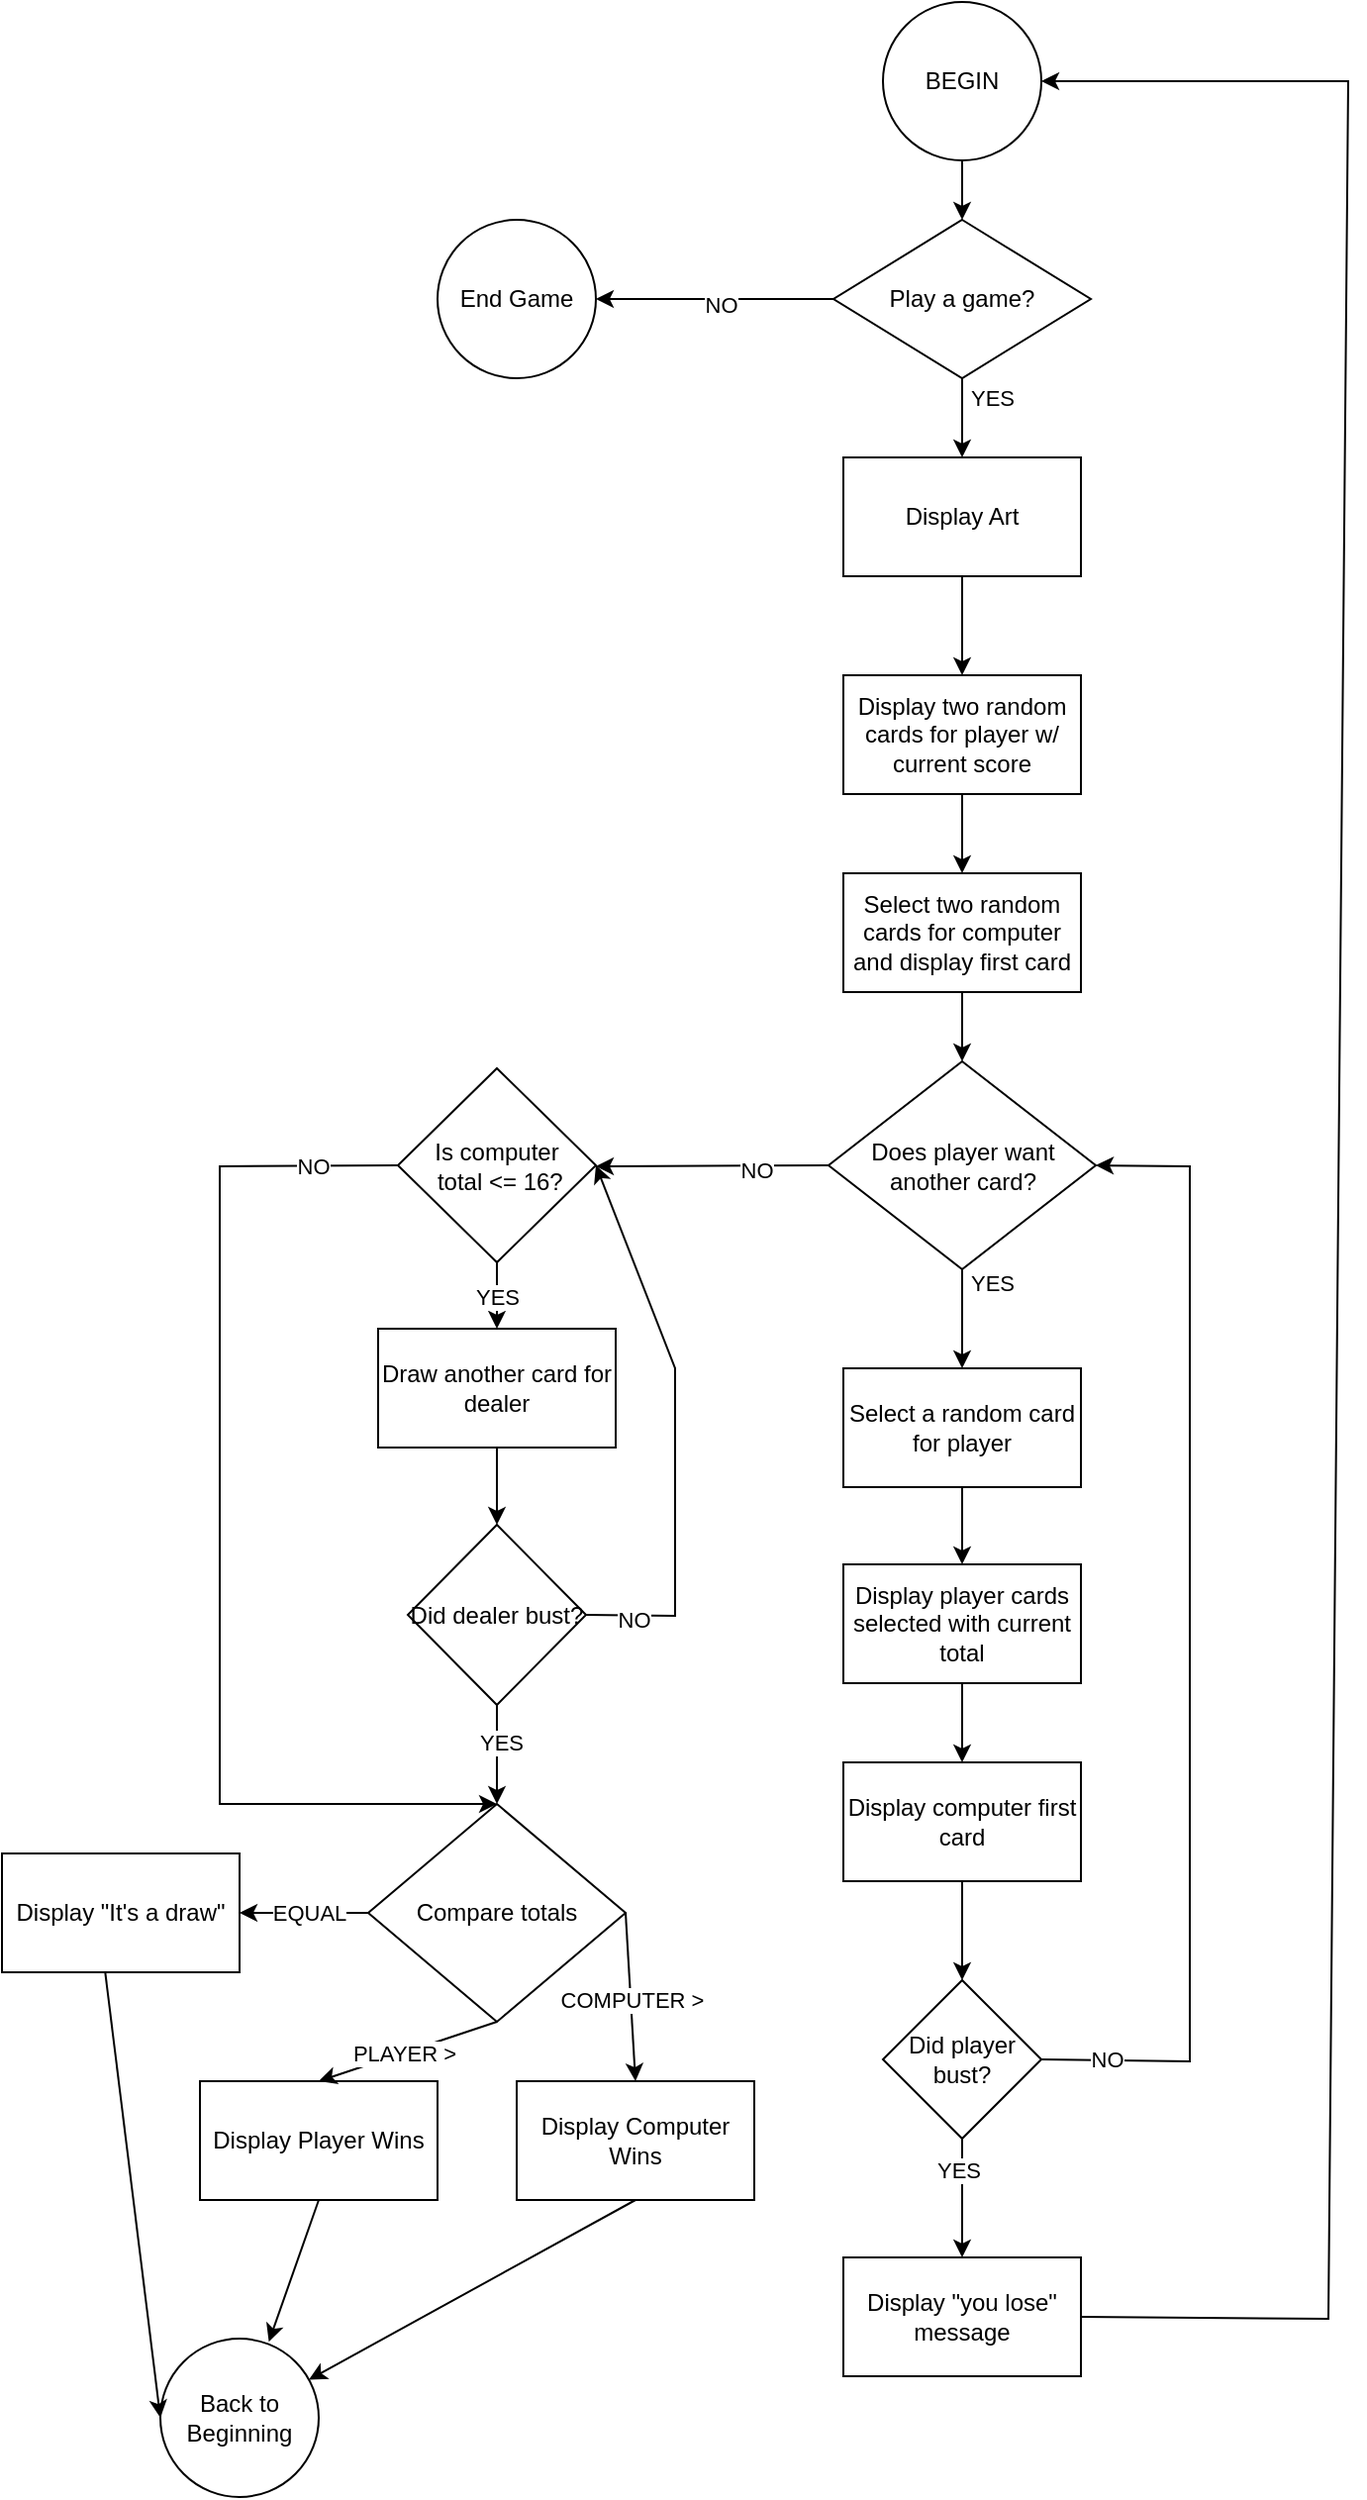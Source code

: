<mxfile version="26.0.11">
  <diagram id="C5RBs43oDa-KdzZeNtuy" name="Page-1">
    <mxGraphModel dx="2283" dy="1954" grid="1" gridSize="10" guides="1" tooltips="1" connect="1" arrows="1" fold="1" page="1" pageScale="1" pageWidth="827" pageHeight="1169" math="0" shadow="0">
      <root>
        <mxCell id="WIyWlLk6GJQsqaUBKTNV-0" />
        <mxCell id="WIyWlLk6GJQsqaUBKTNV-1" parent="WIyWlLk6GJQsqaUBKTNV-0" />
        <mxCell id="KUlqm_Rh8vLC3z45I6Um-0" value="&lt;div&gt;Play a game?&lt;/div&gt;" style="rhombus;whiteSpace=wrap;html=1;" vertex="1" parent="WIyWlLk6GJQsqaUBKTNV-1">
          <mxGeometry x="270" y="80" width="130" height="80" as="geometry" />
        </mxCell>
        <mxCell id="KUlqm_Rh8vLC3z45I6Um-1" value="Display Art" style="rounded=0;whiteSpace=wrap;html=1;" vertex="1" parent="WIyWlLk6GJQsqaUBKTNV-1">
          <mxGeometry x="275" y="200" width="120" height="60" as="geometry" />
        </mxCell>
        <mxCell id="KUlqm_Rh8vLC3z45I6Um-2" value="&lt;div&gt;Display two random&lt;/div&gt;&lt;div&gt;cards for player w/ current score&lt;/div&gt;" style="rounded=0;whiteSpace=wrap;html=1;" vertex="1" parent="WIyWlLk6GJQsqaUBKTNV-1">
          <mxGeometry x="275" y="310" width="120" height="60" as="geometry" />
        </mxCell>
        <mxCell id="KUlqm_Rh8vLC3z45I6Um-3" value="Select two random cards for computer and display first card" style="rounded=0;whiteSpace=wrap;html=1;" vertex="1" parent="WIyWlLk6GJQsqaUBKTNV-1">
          <mxGeometry x="275" y="410" width="120" height="60" as="geometry" />
        </mxCell>
        <mxCell id="KUlqm_Rh8vLC3z45I6Um-4" value="Does player want another card?" style="rhombus;whiteSpace=wrap;html=1;" vertex="1" parent="WIyWlLk6GJQsqaUBKTNV-1">
          <mxGeometry x="267.5" y="505" width="135" height="105" as="geometry" />
        </mxCell>
        <mxCell id="KUlqm_Rh8vLC3z45I6Um-5" value="" style="endArrow=classic;html=1;rounded=0;exitX=0.5;exitY=1;exitDx=0;exitDy=0;" edge="1" parent="WIyWlLk6GJQsqaUBKTNV-1" source="KUlqm_Rh8vLC3z45I6Um-0" target="KUlqm_Rh8vLC3z45I6Um-1">
          <mxGeometry width="50" height="50" relative="1" as="geometry">
            <mxPoint x="390" y="440" as="sourcePoint" />
            <mxPoint x="440" y="390" as="targetPoint" />
          </mxGeometry>
        </mxCell>
        <mxCell id="KUlqm_Rh8vLC3z45I6Um-8" value="YES" style="edgeLabel;html=1;align=center;verticalAlign=middle;resizable=0;points=[];" vertex="1" connectable="0" parent="KUlqm_Rh8vLC3z45I6Um-5">
          <mxGeometry x="0.2" relative="1" as="geometry">
            <mxPoint x="15" y="-14" as="offset" />
          </mxGeometry>
        </mxCell>
        <mxCell id="KUlqm_Rh8vLC3z45I6Um-6" value="" style="endArrow=classic;html=1;rounded=0;exitX=0.5;exitY=1;exitDx=0;exitDy=0;" edge="1" parent="WIyWlLk6GJQsqaUBKTNV-1" source="KUlqm_Rh8vLC3z45I6Um-1" target="KUlqm_Rh8vLC3z45I6Um-2">
          <mxGeometry width="50" height="50" relative="1" as="geometry">
            <mxPoint x="390" y="440" as="sourcePoint" />
            <mxPoint x="440" y="390" as="targetPoint" />
          </mxGeometry>
        </mxCell>
        <mxCell id="KUlqm_Rh8vLC3z45I6Um-7" value="" style="endArrow=classic;html=1;rounded=0;exitX=0.5;exitY=1;exitDx=0;exitDy=0;" edge="1" parent="WIyWlLk6GJQsqaUBKTNV-1" source="KUlqm_Rh8vLC3z45I6Um-2">
          <mxGeometry width="50" height="50" relative="1" as="geometry">
            <mxPoint x="390" y="440" as="sourcePoint" />
            <mxPoint x="335" y="410" as="targetPoint" />
          </mxGeometry>
        </mxCell>
        <mxCell id="KUlqm_Rh8vLC3z45I6Um-10" value="" style="endArrow=classic;html=1;rounded=0;exitX=0.5;exitY=1;exitDx=0;exitDy=0;entryX=0.5;entryY=0;entryDx=0;entryDy=0;" edge="1" parent="WIyWlLk6GJQsqaUBKTNV-1" source="KUlqm_Rh8vLC3z45I6Um-3" target="KUlqm_Rh8vLC3z45I6Um-4">
          <mxGeometry width="50" height="50" relative="1" as="geometry">
            <mxPoint x="290" y="380" as="sourcePoint" />
            <mxPoint x="340" y="330" as="targetPoint" />
          </mxGeometry>
        </mxCell>
        <mxCell id="KUlqm_Rh8vLC3z45I6Um-11" value="" style="endArrow=classic;html=1;rounded=0;exitX=0;exitY=0.5;exitDx=0;exitDy=0;entryX=1;entryY=0.5;entryDx=0;entryDy=0;" edge="1" parent="WIyWlLk6GJQsqaUBKTNV-1" source="KUlqm_Rh8vLC3z45I6Um-0" target="KUlqm_Rh8vLC3z45I6Um-28">
          <mxGeometry width="50" height="50" relative="1" as="geometry">
            <mxPoint x="360" y="380" as="sourcePoint" />
            <mxPoint x="170" y="120" as="targetPoint" />
          </mxGeometry>
        </mxCell>
        <mxCell id="KUlqm_Rh8vLC3z45I6Um-12" value="NO" style="edgeLabel;html=1;align=center;verticalAlign=middle;resizable=0;points=[];" vertex="1" connectable="0" parent="KUlqm_Rh8vLC3z45I6Um-11">
          <mxGeometry x="-0.044" y="3" relative="1" as="geometry">
            <mxPoint as="offset" />
          </mxGeometry>
        </mxCell>
        <mxCell id="KUlqm_Rh8vLC3z45I6Um-13" value="Display player cards selected with current total" style="rounded=0;whiteSpace=wrap;html=1;" vertex="1" parent="WIyWlLk6GJQsqaUBKTNV-1">
          <mxGeometry x="275" y="759" width="120" height="60" as="geometry" />
        </mxCell>
        <mxCell id="KUlqm_Rh8vLC3z45I6Um-14" value="" style="endArrow=classic;html=1;rounded=0;exitX=0.5;exitY=1;exitDx=0;exitDy=0;" edge="1" parent="WIyWlLk6GJQsqaUBKTNV-1" source="KUlqm_Rh8vLC3z45I6Um-4" target="KUlqm_Rh8vLC3z45I6Um-32">
          <mxGeometry width="50" height="50" relative="1" as="geometry">
            <mxPoint x="300" y="610" as="sourcePoint" />
            <mxPoint x="335" y="660" as="targetPoint" />
          </mxGeometry>
        </mxCell>
        <mxCell id="KUlqm_Rh8vLC3z45I6Um-15" value="YES" style="edgeLabel;html=1;align=center;verticalAlign=middle;resizable=0;points=[];" vertex="1" connectable="0" parent="KUlqm_Rh8vLC3z45I6Um-14">
          <mxGeometry x="-0.29" y="2" relative="1" as="geometry">
            <mxPoint x="13" y="-11" as="offset" />
          </mxGeometry>
        </mxCell>
        <mxCell id="KUlqm_Rh8vLC3z45I6Um-16" value="Display computer first card" style="rounded=0;whiteSpace=wrap;html=1;" vertex="1" parent="WIyWlLk6GJQsqaUBKTNV-1">
          <mxGeometry x="275" y="859" width="120" height="60" as="geometry" />
        </mxCell>
        <mxCell id="KUlqm_Rh8vLC3z45I6Um-17" value="Did player bust?" style="rhombus;whiteSpace=wrap;html=1;" vertex="1" parent="WIyWlLk6GJQsqaUBKTNV-1">
          <mxGeometry x="295" y="969" width="80" height="80" as="geometry" />
        </mxCell>
        <mxCell id="KUlqm_Rh8vLC3z45I6Um-18" value="" style="endArrow=classic;html=1;rounded=0;entryX=0.5;entryY=0;entryDx=0;entryDy=0;exitX=0.5;exitY=1;exitDx=0;exitDy=0;" edge="1" parent="WIyWlLk6GJQsqaUBKTNV-1" source="KUlqm_Rh8vLC3z45I6Um-13" target="KUlqm_Rh8vLC3z45I6Um-16">
          <mxGeometry width="50" height="50" relative="1" as="geometry">
            <mxPoint x="160" y="809" as="sourcePoint" />
            <mxPoint x="210" y="759" as="targetPoint" />
          </mxGeometry>
        </mxCell>
        <mxCell id="KUlqm_Rh8vLC3z45I6Um-19" value="" style="endArrow=classic;html=1;rounded=0;entryX=0.5;entryY=0;entryDx=0;entryDy=0;exitX=0.5;exitY=1;exitDx=0;exitDy=0;" edge="1" parent="WIyWlLk6GJQsqaUBKTNV-1" source="KUlqm_Rh8vLC3z45I6Um-16" target="KUlqm_Rh8vLC3z45I6Um-17">
          <mxGeometry width="50" height="50" relative="1" as="geometry">
            <mxPoint x="160" y="809" as="sourcePoint" />
            <mxPoint x="210" y="759" as="targetPoint" />
          </mxGeometry>
        </mxCell>
        <mxCell id="KUlqm_Rh8vLC3z45I6Um-20" value="Display &quot;you lose&quot; message" style="rounded=0;whiteSpace=wrap;html=1;" vertex="1" parent="WIyWlLk6GJQsqaUBKTNV-1">
          <mxGeometry x="275" y="1109" width="120" height="60" as="geometry" />
        </mxCell>
        <mxCell id="KUlqm_Rh8vLC3z45I6Um-21" value="" style="endArrow=classic;html=1;rounded=0;" edge="1" parent="WIyWlLk6GJQsqaUBKTNV-1" source="KUlqm_Rh8vLC3z45I6Um-17" target="KUlqm_Rh8vLC3z45I6Um-20">
          <mxGeometry width="50" height="50" relative="1" as="geometry">
            <mxPoint x="160" y="999" as="sourcePoint" />
            <mxPoint x="210" y="949" as="targetPoint" />
          </mxGeometry>
        </mxCell>
        <mxCell id="KUlqm_Rh8vLC3z45I6Um-23" value="YES" style="edgeLabel;html=1;align=center;verticalAlign=middle;resizable=0;points=[];" vertex="1" connectable="0" parent="KUlqm_Rh8vLC3z45I6Um-21">
          <mxGeometry x="-0.465" y="-2" relative="1" as="geometry">
            <mxPoint as="offset" />
          </mxGeometry>
        </mxCell>
        <mxCell id="KUlqm_Rh8vLC3z45I6Um-22" value="" style="endArrow=classic;html=1;rounded=0;exitX=1;exitY=0.5;exitDx=0;exitDy=0;entryX=1;entryY=0.5;entryDx=0;entryDy=0;" edge="1" parent="WIyWlLk6GJQsqaUBKTNV-1" source="KUlqm_Rh8vLC3z45I6Um-17" target="KUlqm_Rh8vLC3z45I6Um-4">
          <mxGeometry width="50" height="50" relative="1" as="geometry">
            <mxPoint x="160" y="910" as="sourcePoint" />
            <mxPoint x="530" y="520" as="targetPoint" />
            <Array as="points">
              <mxPoint x="450" y="1010" />
              <mxPoint x="450" y="750" />
              <mxPoint x="450" y="558" />
            </Array>
          </mxGeometry>
        </mxCell>
        <mxCell id="KUlqm_Rh8vLC3z45I6Um-24" value="NO" style="edgeLabel;html=1;align=center;verticalAlign=middle;resizable=0;points=[];" vertex="1" connectable="0" parent="KUlqm_Rh8vLC3z45I6Um-22">
          <mxGeometry x="-0.887" y="1" relative="1" as="geometry">
            <mxPoint as="offset" />
          </mxGeometry>
        </mxCell>
        <mxCell id="KUlqm_Rh8vLC3z45I6Um-25" value="BEGIN" style="ellipse;whiteSpace=wrap;html=1;aspect=fixed;" vertex="1" parent="WIyWlLk6GJQsqaUBKTNV-1">
          <mxGeometry x="295" y="-30" width="80" height="80" as="geometry" />
        </mxCell>
        <mxCell id="KUlqm_Rh8vLC3z45I6Um-26" value="" style="endArrow=classic;html=1;rounded=0;exitX=1;exitY=0.5;exitDx=0;exitDy=0;entryX=1;entryY=0.5;entryDx=0;entryDy=0;" edge="1" parent="WIyWlLk6GJQsqaUBKTNV-1" source="KUlqm_Rh8vLC3z45I6Um-20" target="KUlqm_Rh8vLC3z45I6Um-25">
          <mxGeometry width="50" height="50" relative="1" as="geometry">
            <mxPoint x="160" y="720" as="sourcePoint" />
            <mxPoint x="540" y="160" as="targetPoint" />
            <Array as="points">
              <mxPoint x="520" y="1140" />
              <mxPoint x="530" y="10" />
            </Array>
          </mxGeometry>
        </mxCell>
        <mxCell id="KUlqm_Rh8vLC3z45I6Um-27" value="" style="endArrow=classic;html=1;rounded=0;exitX=0.5;exitY=1;exitDx=0;exitDy=0;entryX=0.5;entryY=0;entryDx=0;entryDy=0;" edge="1" parent="WIyWlLk6GJQsqaUBKTNV-1" source="KUlqm_Rh8vLC3z45I6Um-25" target="KUlqm_Rh8vLC3z45I6Um-0">
          <mxGeometry width="50" height="50" relative="1" as="geometry">
            <mxPoint x="160" y="310" as="sourcePoint" />
            <mxPoint x="210" y="260" as="targetPoint" />
          </mxGeometry>
        </mxCell>
        <mxCell id="KUlqm_Rh8vLC3z45I6Um-28" value="End Game" style="ellipse;whiteSpace=wrap;html=1;aspect=fixed;" vertex="1" parent="WIyWlLk6GJQsqaUBKTNV-1">
          <mxGeometry x="70" y="80" width="80" height="80" as="geometry" />
        </mxCell>
        <mxCell id="KUlqm_Rh8vLC3z45I6Um-30" value="" style="endArrow=classic;html=1;rounded=0;exitX=0;exitY=0.5;exitDx=0;exitDy=0;entryX=1;entryY=0.5;entryDx=0;entryDy=0;" edge="1" parent="WIyWlLk6GJQsqaUBKTNV-1" source="KUlqm_Rh8vLC3z45I6Um-4">
          <mxGeometry width="50" height="50" relative="1" as="geometry">
            <mxPoint x="160" y="690" as="sourcePoint" />
            <mxPoint x="150" y="558" as="targetPoint" />
          </mxGeometry>
        </mxCell>
        <mxCell id="KUlqm_Rh8vLC3z45I6Um-31" value="NO" style="edgeLabel;html=1;align=center;verticalAlign=middle;resizable=0;points=[];" vertex="1" connectable="0" parent="KUlqm_Rh8vLC3z45I6Um-30">
          <mxGeometry x="-0.367" y="2" relative="1" as="geometry">
            <mxPoint as="offset" />
          </mxGeometry>
        </mxCell>
        <mxCell id="KUlqm_Rh8vLC3z45I6Um-32" value="Select a random card for player" style="rounded=0;whiteSpace=wrap;html=1;" vertex="1" parent="WIyWlLk6GJQsqaUBKTNV-1">
          <mxGeometry x="275" y="660" width="120" height="60" as="geometry" />
        </mxCell>
        <mxCell id="KUlqm_Rh8vLC3z45I6Um-33" value="" style="endArrow=classic;html=1;rounded=0;entryX=0.5;entryY=0;entryDx=0;entryDy=0;exitX=0.5;exitY=1;exitDx=0;exitDy=0;" edge="1" parent="WIyWlLk6GJQsqaUBKTNV-1" source="KUlqm_Rh8vLC3z45I6Um-32" target="KUlqm_Rh8vLC3z45I6Um-13">
          <mxGeometry width="50" height="50" relative="1" as="geometry">
            <mxPoint x="190" y="740" as="sourcePoint" />
            <mxPoint x="240" y="690" as="targetPoint" />
          </mxGeometry>
        </mxCell>
        <mxCell id="KUlqm_Rh8vLC3z45I6Um-34" value="Draw another card for dealer" style="rounded=0;whiteSpace=wrap;html=1;" vertex="1" parent="WIyWlLk6GJQsqaUBKTNV-1">
          <mxGeometry x="40" y="640" width="120" height="60" as="geometry" />
        </mxCell>
        <mxCell id="KUlqm_Rh8vLC3z45I6Um-35" value="&lt;div&gt;Is computer&lt;/div&gt;&lt;div&gt;&amp;nbsp;total &amp;lt;= 16?&lt;/div&gt;" style="rhombus;whiteSpace=wrap;html=1;" vertex="1" parent="WIyWlLk6GJQsqaUBKTNV-1">
          <mxGeometry x="50" y="508.5" width="100" height="98" as="geometry" />
        </mxCell>
        <mxCell id="KUlqm_Rh8vLC3z45I6Um-37" value="" style="endArrow=classic;html=1;rounded=0;exitX=0.5;exitY=1;exitDx=0;exitDy=0;entryX=0.5;entryY=0;entryDx=0;entryDy=0;" edge="1" parent="WIyWlLk6GJQsqaUBKTNV-1" source="KUlqm_Rh8vLC3z45I6Um-35" target="KUlqm_Rh8vLC3z45I6Um-34">
          <mxGeometry width="50" height="50" relative="1" as="geometry">
            <mxPoint x="190" y="610" as="sourcePoint" />
            <mxPoint x="240" y="560" as="targetPoint" />
          </mxGeometry>
        </mxCell>
        <mxCell id="KUlqm_Rh8vLC3z45I6Um-38" value="YES" style="edgeLabel;html=1;align=center;verticalAlign=middle;resizable=0;points=[];" vertex="1" connectable="0" parent="KUlqm_Rh8vLC3z45I6Um-37">
          <mxGeometry x="0.029" relative="1" as="geometry">
            <mxPoint as="offset" />
          </mxGeometry>
        </mxCell>
        <mxCell id="KUlqm_Rh8vLC3z45I6Um-40" value="Did dealer bust?" style="rhombus;whiteSpace=wrap;html=1;" vertex="1" parent="WIyWlLk6GJQsqaUBKTNV-1">
          <mxGeometry x="55" y="739" width="90" height="91" as="geometry" />
        </mxCell>
        <mxCell id="KUlqm_Rh8vLC3z45I6Um-41" value="" style="endArrow=classic;html=1;rounded=0;exitX=0.5;exitY=1;exitDx=0;exitDy=0;entryX=0.5;entryY=0;entryDx=0;entryDy=0;" edge="1" parent="WIyWlLk6GJQsqaUBKTNV-1" source="KUlqm_Rh8vLC3z45I6Um-34" target="KUlqm_Rh8vLC3z45I6Um-40">
          <mxGeometry width="50" height="50" relative="1" as="geometry">
            <mxPoint x="190" y="640" as="sourcePoint" />
            <mxPoint x="240" y="590" as="targetPoint" />
          </mxGeometry>
        </mxCell>
        <mxCell id="KUlqm_Rh8vLC3z45I6Um-42" value="" style="endArrow=classic;html=1;rounded=0;exitX=1;exitY=0.5;exitDx=0;exitDy=0;entryX=1;entryY=0.5;entryDx=0;entryDy=0;" edge="1" parent="WIyWlLk6GJQsqaUBKTNV-1" source="KUlqm_Rh8vLC3z45I6Um-40" target="KUlqm_Rh8vLC3z45I6Um-35">
          <mxGeometry width="50" height="50" relative="1" as="geometry">
            <mxPoint x="190" y="640" as="sourcePoint" />
            <mxPoint x="240" y="590" as="targetPoint" />
            <Array as="points">
              <mxPoint x="190" y="785" />
              <mxPoint x="190" y="660" />
            </Array>
          </mxGeometry>
        </mxCell>
        <mxCell id="KUlqm_Rh8vLC3z45I6Um-43" value="NO" style="edgeLabel;html=1;align=center;verticalAlign=middle;resizable=0;points=[];" vertex="1" connectable="0" parent="KUlqm_Rh8vLC3z45I6Um-42">
          <mxGeometry x="-0.828" y="-2" relative="1" as="geometry">
            <mxPoint as="offset" />
          </mxGeometry>
        </mxCell>
        <mxCell id="KUlqm_Rh8vLC3z45I6Um-45" value="Compare totals" style="rhombus;whiteSpace=wrap;html=1;" vertex="1" parent="WIyWlLk6GJQsqaUBKTNV-1">
          <mxGeometry x="35" y="880" width="130" height="110" as="geometry" />
        </mxCell>
        <mxCell id="KUlqm_Rh8vLC3z45I6Um-46" value="" style="endArrow=classic;html=1;rounded=0;exitX=0.5;exitY=1;exitDx=0;exitDy=0;entryX=0.5;entryY=0;entryDx=0;entryDy=0;" edge="1" parent="WIyWlLk6GJQsqaUBKTNV-1" source="KUlqm_Rh8vLC3z45I6Um-40" target="KUlqm_Rh8vLC3z45I6Um-45">
          <mxGeometry width="50" height="50" relative="1" as="geometry">
            <mxPoint x="190" y="790" as="sourcePoint" />
            <mxPoint x="240" y="740" as="targetPoint" />
          </mxGeometry>
        </mxCell>
        <mxCell id="KUlqm_Rh8vLC3z45I6Um-47" value="YES" style="edgeLabel;html=1;align=center;verticalAlign=middle;resizable=0;points=[];" vertex="1" connectable="0" parent="KUlqm_Rh8vLC3z45I6Um-46">
          <mxGeometry x="-0.242" y="2" relative="1" as="geometry">
            <mxPoint as="offset" />
          </mxGeometry>
        </mxCell>
        <mxCell id="KUlqm_Rh8vLC3z45I6Um-48" value="Display &quot;It&#39;s a draw&quot;" style="rounded=0;whiteSpace=wrap;html=1;" vertex="1" parent="WIyWlLk6GJQsqaUBKTNV-1">
          <mxGeometry x="-150" y="905" width="120" height="60" as="geometry" />
        </mxCell>
        <mxCell id="KUlqm_Rh8vLC3z45I6Um-50" value="" style="endArrow=classic;html=1;rounded=0;exitX=0;exitY=0.5;exitDx=0;exitDy=0;entryX=1;entryY=0.5;entryDx=0;entryDy=0;" edge="1" parent="WIyWlLk6GJQsqaUBKTNV-1" source="KUlqm_Rh8vLC3z45I6Um-45" target="KUlqm_Rh8vLC3z45I6Um-48">
          <mxGeometry width="50" height="50" relative="1" as="geometry">
            <mxPoint x="190" y="790" as="sourcePoint" />
            <mxPoint x="240" y="740" as="targetPoint" />
          </mxGeometry>
        </mxCell>
        <mxCell id="KUlqm_Rh8vLC3z45I6Um-55" value="EQUAL" style="edgeLabel;html=1;align=center;verticalAlign=middle;resizable=0;points=[];" vertex="1" connectable="0" parent="KUlqm_Rh8vLC3z45I6Um-50">
          <mxGeometry x="-0.07" relative="1" as="geometry">
            <mxPoint as="offset" />
          </mxGeometry>
        </mxCell>
        <mxCell id="KUlqm_Rh8vLC3z45I6Um-51" value="Display Player Wins" style="rounded=0;whiteSpace=wrap;html=1;" vertex="1" parent="WIyWlLk6GJQsqaUBKTNV-1">
          <mxGeometry x="-50" y="1020" width="120" height="60" as="geometry" />
        </mxCell>
        <mxCell id="KUlqm_Rh8vLC3z45I6Um-52" value="" style="endArrow=classic;html=1;rounded=0;exitX=0.5;exitY=1;exitDx=0;exitDy=0;entryX=0.5;entryY=0;entryDx=0;entryDy=0;" edge="1" parent="WIyWlLk6GJQsqaUBKTNV-1" source="KUlqm_Rh8vLC3z45I6Um-45" target="KUlqm_Rh8vLC3z45I6Um-51">
          <mxGeometry width="50" height="50" relative="1" as="geometry">
            <mxPoint x="190" y="790" as="sourcePoint" />
            <mxPoint x="240" y="740" as="targetPoint" />
          </mxGeometry>
        </mxCell>
        <mxCell id="KUlqm_Rh8vLC3z45I6Um-56" value="PLAYER &amp;gt;" style="edgeLabel;html=1;align=center;verticalAlign=middle;resizable=0;points=[];" vertex="1" connectable="0" parent="KUlqm_Rh8vLC3z45I6Um-52">
          <mxGeometry x="0.051" relative="1" as="geometry">
            <mxPoint as="offset" />
          </mxGeometry>
        </mxCell>
        <mxCell id="KUlqm_Rh8vLC3z45I6Um-53" value="Display Computer Wins" style="rounded=0;whiteSpace=wrap;html=1;" vertex="1" parent="WIyWlLk6GJQsqaUBKTNV-1">
          <mxGeometry x="110" y="1020" width="120" height="60" as="geometry" />
        </mxCell>
        <mxCell id="KUlqm_Rh8vLC3z45I6Um-54" value="" style="endArrow=classic;html=1;rounded=0;exitX=1;exitY=0.5;exitDx=0;exitDy=0;" edge="1" parent="WIyWlLk6GJQsqaUBKTNV-1" source="KUlqm_Rh8vLC3z45I6Um-45">
          <mxGeometry width="50" height="50" relative="1" as="geometry">
            <mxPoint x="190" y="790" as="sourcePoint" />
            <mxPoint x="170" y="1020" as="targetPoint" />
          </mxGeometry>
        </mxCell>
        <mxCell id="KUlqm_Rh8vLC3z45I6Um-57" value="COMPUTER &amp;gt;" style="edgeLabel;html=1;align=center;verticalAlign=middle;resizable=0;points=[];" vertex="1" connectable="0" parent="KUlqm_Rh8vLC3z45I6Um-54">
          <mxGeometry x="0.021" relative="1" as="geometry">
            <mxPoint as="offset" />
          </mxGeometry>
        </mxCell>
        <mxCell id="KUlqm_Rh8vLC3z45I6Um-58" value="" style="endArrow=classic;html=1;rounded=0;exitX=0;exitY=0.5;exitDx=0;exitDy=0;entryX=0.5;entryY=0;entryDx=0;entryDy=0;" edge="1" parent="WIyWlLk6GJQsqaUBKTNV-1" source="KUlqm_Rh8vLC3z45I6Um-35" target="KUlqm_Rh8vLC3z45I6Um-45">
          <mxGeometry width="50" height="50" relative="1" as="geometry">
            <mxPoint x="190" y="610" as="sourcePoint" />
            <mxPoint x="-120" y="790" as="targetPoint" />
            <Array as="points">
              <mxPoint x="-40" y="558" />
              <mxPoint x="-40" y="720" />
              <mxPoint x="-40" y="880" />
            </Array>
          </mxGeometry>
        </mxCell>
        <mxCell id="KUlqm_Rh8vLC3z45I6Um-59" value="NO" style="edgeLabel;html=1;align=center;verticalAlign=middle;resizable=0;points=[];" vertex="1" connectable="0" parent="KUlqm_Rh8vLC3z45I6Um-58">
          <mxGeometry x="-0.843" relative="1" as="geometry">
            <mxPoint as="offset" />
          </mxGeometry>
        </mxCell>
        <mxCell id="KUlqm_Rh8vLC3z45I6Um-61" value="Back to Beginning" style="ellipse;whiteSpace=wrap;html=1;aspect=fixed;" vertex="1" parent="WIyWlLk6GJQsqaUBKTNV-1">
          <mxGeometry x="-70" y="1150" width="80" height="80" as="geometry" />
        </mxCell>
        <mxCell id="KUlqm_Rh8vLC3z45I6Um-62" value="" style="endArrow=classic;html=1;rounded=0;exitX=0.435;exitY=1.008;exitDx=0;exitDy=0;exitPerimeter=0;entryX=0;entryY=0.5;entryDx=0;entryDy=0;" edge="1" parent="WIyWlLk6GJQsqaUBKTNV-1" source="KUlqm_Rh8vLC3z45I6Um-48" target="KUlqm_Rh8vLC3z45I6Um-61">
          <mxGeometry width="50" height="50" relative="1" as="geometry">
            <mxPoint x="190" y="920" as="sourcePoint" />
            <mxPoint x="240" y="870" as="targetPoint" />
          </mxGeometry>
        </mxCell>
        <mxCell id="KUlqm_Rh8vLC3z45I6Um-63" value="" style="endArrow=classic;html=1;rounded=0;exitX=0.5;exitY=1;exitDx=0;exitDy=0;entryX=0.685;entryY=0.02;entryDx=0;entryDy=0;entryPerimeter=0;" edge="1" parent="WIyWlLk6GJQsqaUBKTNV-1" source="KUlqm_Rh8vLC3z45I6Um-51" target="KUlqm_Rh8vLC3z45I6Um-61">
          <mxGeometry width="50" height="50" relative="1" as="geometry">
            <mxPoint x="190" y="920" as="sourcePoint" />
            <mxPoint x="240" y="870" as="targetPoint" />
          </mxGeometry>
        </mxCell>
        <mxCell id="KUlqm_Rh8vLC3z45I6Um-64" value="" style="endArrow=classic;html=1;rounded=0;exitX=0.5;exitY=1;exitDx=0;exitDy=0;" edge="1" parent="WIyWlLk6GJQsqaUBKTNV-1" source="KUlqm_Rh8vLC3z45I6Um-53" target="KUlqm_Rh8vLC3z45I6Um-61">
          <mxGeometry width="50" height="50" relative="1" as="geometry">
            <mxPoint x="190" y="920" as="sourcePoint" />
            <mxPoint x="10" y="1176" as="targetPoint" />
          </mxGeometry>
        </mxCell>
      </root>
    </mxGraphModel>
  </diagram>
</mxfile>

